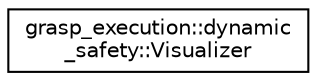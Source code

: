 digraph "Graphical Class Hierarchy"
{
 // LATEX_PDF_SIZE
  edge [fontname="Helvetica",fontsize="10",labelfontname="Helvetica",labelfontsize="10"];
  node [fontname="Helvetica",fontsize="10",shape=record];
  rankdir="LR";
  Node0 [label="grasp_execution::dynamic\l_safety::Visualizer",height=0.2,width=0.4,color="black", fillcolor="white", style="filled",URL="$classgrasp__execution_1_1dynamic__safety_1_1Visualizer.html",tooltip="Visualizer for dynamic safety."];
}
